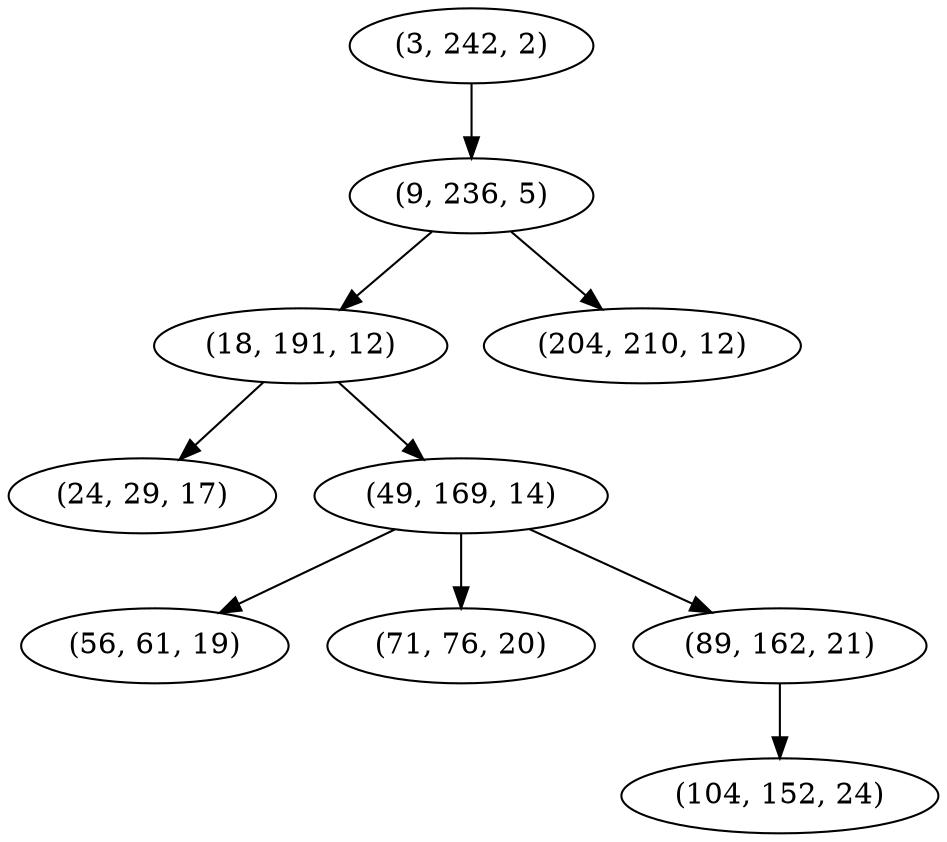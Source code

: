 digraph tree {
    "(3, 242, 2)";
    "(9, 236, 5)";
    "(18, 191, 12)";
    "(24, 29, 17)";
    "(49, 169, 14)";
    "(56, 61, 19)";
    "(71, 76, 20)";
    "(89, 162, 21)";
    "(104, 152, 24)";
    "(204, 210, 12)";
    "(3, 242, 2)" -> "(9, 236, 5)";
    "(9, 236, 5)" -> "(18, 191, 12)";
    "(9, 236, 5)" -> "(204, 210, 12)";
    "(18, 191, 12)" -> "(24, 29, 17)";
    "(18, 191, 12)" -> "(49, 169, 14)";
    "(49, 169, 14)" -> "(56, 61, 19)";
    "(49, 169, 14)" -> "(71, 76, 20)";
    "(49, 169, 14)" -> "(89, 162, 21)";
    "(89, 162, 21)" -> "(104, 152, 24)";
}
